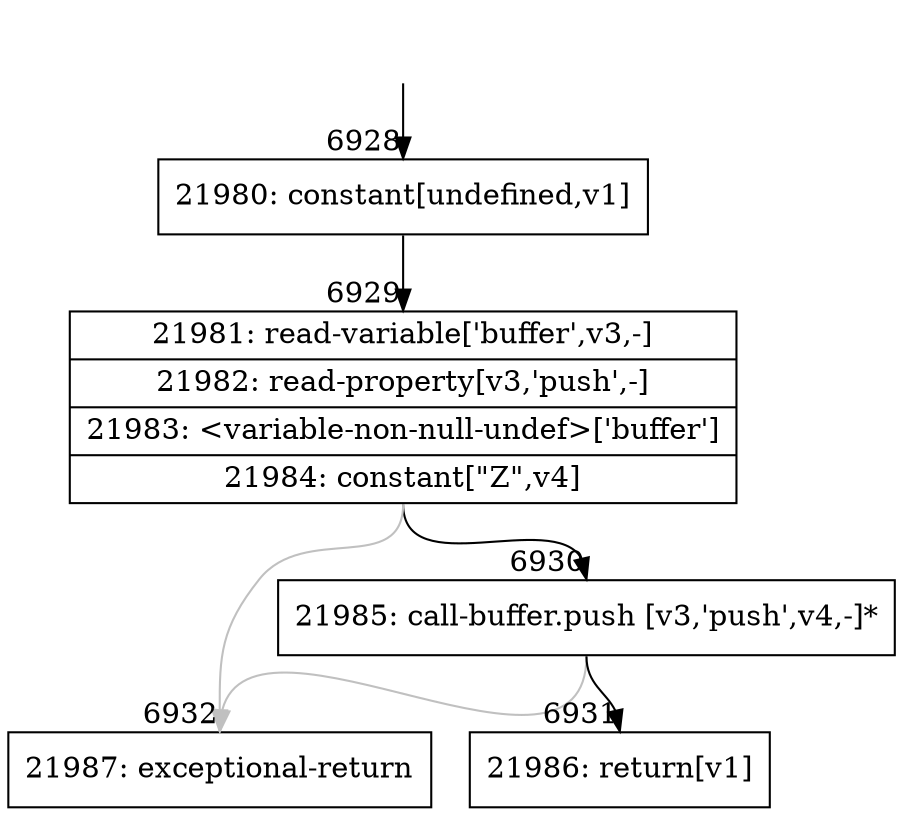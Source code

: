 digraph {
rankdir="TD"
BB_entry625[shape=none,label=""];
BB_entry625 -> BB6928 [tailport=s, headport=n, headlabel="    6928"]
BB6928 [shape=record label="{21980: constant[undefined,v1]}" ] 
BB6928 -> BB6929 [tailport=s, headport=n, headlabel="      6929"]
BB6929 [shape=record label="{21981: read-variable['buffer',v3,-]|21982: read-property[v3,'push',-]|21983: \<variable-non-null-undef\>['buffer']|21984: constant[\"Z\",v4]}" ] 
BB6929 -> BB6930 [tailport=s, headport=n, headlabel="      6930"]
BB6929 -> BB6932 [tailport=s, headport=n, color=gray, headlabel="      6932"]
BB6930 [shape=record label="{21985: call-buffer.push [v3,'push',v4,-]*}" ] 
BB6930 -> BB6931 [tailport=s, headport=n, headlabel="      6931"]
BB6930 -> BB6932 [tailport=s, headport=n, color=gray]
BB6931 [shape=record label="{21986: return[v1]}" ] 
BB6932 [shape=record label="{21987: exceptional-return}" ] 
//#$~ 4011
}
